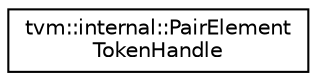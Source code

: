 digraph "Graphical Class Hierarchy"
{
  edge [fontname="Helvetica",fontsize="10",labelfontname="Helvetica",labelfontsize="10"];
  node [fontname="Helvetica",fontsize="10",shape=record];
  rankdir="LR";
  Node0 [label="tvm::internal::PairElement\lTokenHandle",height=0.2,width=0.4,color="black", fillcolor="white", style="filled",URL="$classtvm_1_1internal_1_1PairElementTokenHandle.html"];
}
